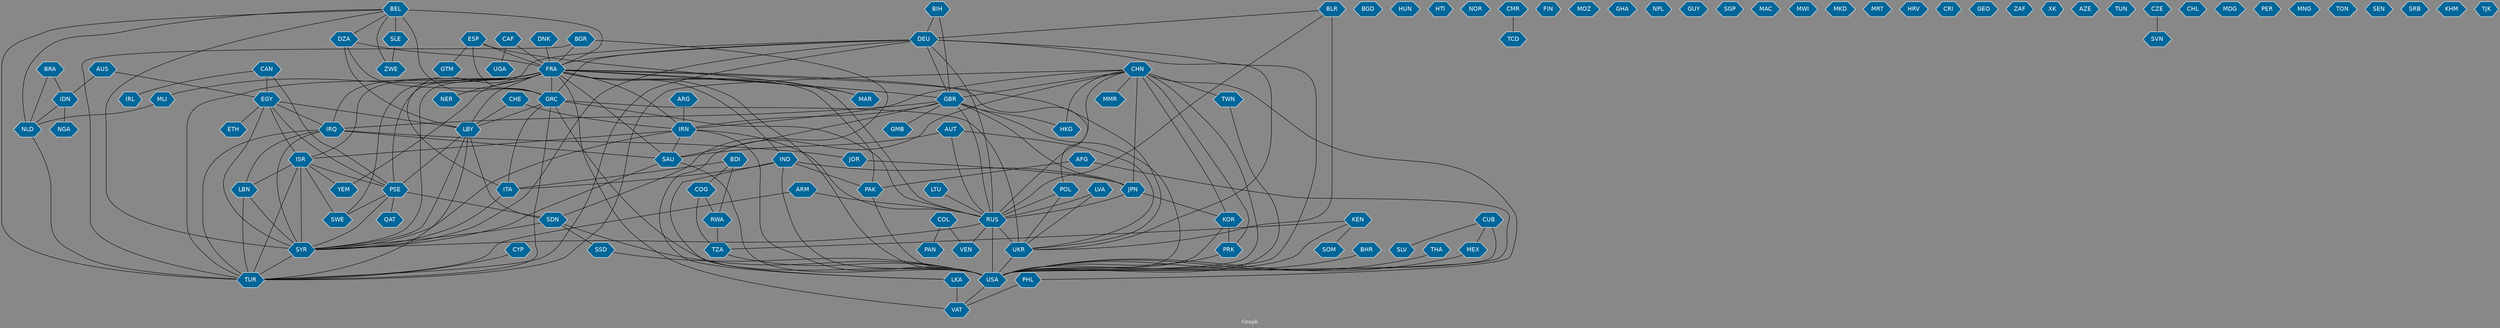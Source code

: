 // Countries together in item graph
graph {
	graph [bgcolor="#888888" fontcolor=white fontsize=12 label="Graph" outputorder=edgesfirst overlap=prism]
	node [color=white fillcolor="#006699" fontcolor=white fontname=Helvetica shape=hexagon style=filled]
	edge [arrowhead=open color=black fontcolor=white fontname=Courier fontsize=12]
		IRQ [label=IRQ]
		SYR [label=SYR]
		PRK [label=PRK]
		CHN [label=CHN]
		PSE [label=PSE]
		UKR [label=UKR]
		ISR [label=ISR]
		LBN [label=LBN]
		RUS [label=RUS]
		VEN [label=VEN]
		USA [label=USA]
		GRC [label=GRC]
		TUR [label=TUR]
		AFG [label=AFG]
		IDN [label=IDN]
		LBY [label=LBY]
		BGD [label=BGD]
		MEX [label=MEX]
		SAU [label=SAU]
		BEL [label=BEL]
		IND [label=IND]
		FRA [label=FRA]
		HUN [label=HUN]
		JOR [label=JOR]
		JPN [label=JPN]
		DEU [label=DEU]
		HTI [label=HTI]
		EGY [label=EGY]
		CAN [label=CAN]
		PAK [label=PAK]
		AUT [label=AUT]
		AUS [label=AUS]
		IRN [label=IRN]
		ETH [label=ETH]
		KOR [label=KOR]
		CHE [label=CHE]
		ITA [label=ITA]
		YEM [label=YEM]
		NER [label=NER]
		VAT [label=VAT]
		MLI [label=MLI]
		GBR [label=GBR]
		NOR [label=NOR]
		NGA [label=NGA]
		NLD [label=NLD]
		CMR [label=CMR]
		CUB [label=CUB]
		FIN [label=FIN]
		MOZ [label=MOZ]
		LKA [label=LKA]
		KEN [label=KEN]
		SOM [label=SOM]
		HKG [label=HKG]
		GHA [label=GHA]
		NPL [label=NPL]
		ARG [label=ARG]
		TWN [label=TWN]
		MAR [label=MAR]
		DZA [label=DZA]
		SSD [label=SSD]
		SDN [label=SDN]
		POL [label=POL]
		UGA [label=UGA]
		TCD [label=TCD]
		GUY [label=GUY]
		BLR [label=BLR]
		ESP [label=ESP]
		SLE [label=SLE]
		ZWE [label=ZWE]
		SGP [label=SGP]
		CAF [label=CAF]
		BHR [label=BHR]
		MAC [label=MAC]
		MWI [label=MWI]
		PHL [label=PHL]
		SLV [label=SLV]
		THA [label=THA]
		RWA [label=RWA]
		COG [label=COG]
		MKD [label=MKD]
		MMR [label=MMR]
		IRL [label=IRL]
		CYP [label=CYP]
		MRT [label=MRT]
		COL [label=COL]
		HRV [label=HRV]
		CRI [label=CRI]
		LVA [label=LVA]
		GEO [label=GEO]
		ARM [label=ARM]
		PAN [label=PAN]
		BRA [label=BRA]
		GMB [label=GMB]
		BGR [label=BGR]
		ZAF [label=ZAF]
		XK [label=XK]
		BIH [label=BIH]
		TZA [label=TZA]
		AZE [label=AZE]
		TUN [label=TUN]
		SWE [label=SWE]
		QAT [label=QAT]
		DNK [label=DNK]
		BDI [label=BDI]
		LTU [label=LTU]
		SVN [label=SVN]
		CZE [label=CZE]
		CHL [label=CHL]
		MDG [label=MDG]
		PER [label=PER]
		MNG [label=MNG]
		TON [label=TON]
		GTM [label=GTM]
		SEN [label=SEN]
		SRB [label=SRB]
		KHM [label=KHM]
		TJK [label=TJK]
			LVA -- UKR [weight=3]
			GBR -- IRN [weight=1]
			SYR -- TUR [weight=7]
			CUB -- MEX [weight=1]
			GRC -- LBY [weight=3]
			USA -- VAT [weight=1]
			FRA -- PSE [weight=2]
			PHL -- VAT [weight=8]
			FRA -- IRN [weight=4]
			CAF -- FRA [weight=2]
			LBY -- SYR [weight=2]
			CMR -- TCD [weight=3]
			LBY -- SDN [weight=2]
			THA -- USA [weight=1]
			ISR -- TUR [weight=6]
			CHN -- TUR [weight=2]
			IND -- JPN [weight=1]
			CHN -- TWN [weight=6]
			CYP -- TUR [weight=1]
			ARM -- TUR [weight=1]
			FRA -- MAR [weight=3]
			SDN -- SSD [weight=3]
			IRQ -- LBN [weight=1]
			FRA -- IND [weight=2]
			DEU -- GBR [weight=2]
			AFG -- USA [weight=2]
			CAN -- PSE [weight=1]
			BEL -- GRC [weight=6]
			IRN -- ISR [weight=3]
			BEL -- FRA [weight=2]
			CHN -- PRK [weight=4]
			COG -- RWA [weight=4]
			FRA -- YEM [weight=7]
			LBN -- TUR [weight=1]
			CAN -- IRL [weight=1]
			FRA -- MLI [weight=2]
			LBY -- TUR [weight=3]
			PRK -- USA [weight=6]
			DEU -- SYR [weight=2]
			GBR -- JPN [weight=2]
			BEL -- ZWE [weight=1]
			ISR -- LBN [weight=13]
			BRA -- NLD [weight=1]
			IRN -- SYR [weight=1]
			CAF -- UGA [weight=1]
			PSE -- SWE [weight=1]
			AUT -- RUS [weight=1]
			KOR -- PRK [weight=2]
			AUS -- EGY [weight=1]
			DEU -- RUS [weight=12]
			KOR -- USA [weight=1]
			CHN -- USA [weight=2]
			GRC -- TUR [weight=1]
			BIH -- DEU [weight=1]
			EGY -- PSE [weight=4]
			CHN -- GBR [weight=2]
			EGY -- ETH [weight=5]
			LVA -- RUS [weight=3]
			FRA -- NER [weight=1]
			EGY -- ISR [weight=1]
			BLR -- RUS [weight=4]
			IND -- USA [weight=4]
			ARG -- IRN [weight=7]
			DEU -- ITA [weight=1]
			SAU -- SYR [weight=1]
			BGR -- SDN [weight=1]
			GBR -- HKG [weight=2]
			SLE -- ZWE [weight=1]
			NLD -- TUR [weight=3]
			COL -- VEN [weight=1]
			IDN -- NLD [weight=1]
			DZA -- FRA [weight=3]
			CHE -- LBY [weight=3]
			BLR -- UKR [weight=6]
			ISR -- YEM [weight=1]
			FRA -- SAU [weight=1]
			CHN -- JPN [weight=6]
			LBN -- SYR [weight=9]
			UKR -- USA [weight=1]
			IRQ -- SAU [weight=4]
			IRQ -- SYR [weight=9]
			JPN -- RUS [weight=1]
			CZE -- SVN [weight=1]
			DEU -- GRC [weight=12]
			PSE -- SDN [weight=2]
			IDN -- NGA [weight=1]
			KEN -- SOM [weight=1]
			FRA -- GRC [weight=9]
			PSE -- QAT [weight=1]
			AUS -- IDN [weight=1]
			GBR -- IRQ [weight=1]
			SDN -- SYR [weight=2]
			ISR -- SWE [weight=1]
			BGR -- TUR [weight=1]
			GRC -- RUS [weight=8]
			IRN -- RUS [weight=2]
			FRA -- USA [weight=10]
			DEU -- FRA [weight=11]
			ISR -- PSE [weight=14]
			IND -- PAK [weight=4]
			CAN -- EGY [weight=2]
			FRA -- GBR [weight=1]
			PAK -- USA [weight=1]
			BIH -- GBR [weight=1]
			GRC -- ITA [weight=2]
			CHN -- LKA [weight=1]
			BDI -- COG [weight=1]
			ESP -- FRA [weight=5]
			ITA -- SYR [weight=3]
			BDI -- RWA [weight=1]
			RWA -- TZA [weight=1]
			TWN -- USA [weight=2]
			IND -- LKA [weight=1]
			GRC -- UKR [weight=2]
			CHN -- MMR [weight=3]
			CHE -- IRN [weight=2]
			DZA -- LBY [weight=2]
			FRA -- SYR [weight=6]
			MEX -- USA [weight=1]
			IRQ -- JOR [weight=1]
			MLI -- NLD [weight=2]
			CHN -- PHL [weight=2]
			GBR -- SAU [weight=1]
			RUS -- UKR [weight=34]
			FRA -- SWE [weight=1]
			FRA -- RUS [weight=3]
			IRN -- USA [weight=3]
			GRC -- USA [weight=1]
			GBR -- RUS [weight=3]
			AUT -- UKR [weight=1]
			IRN -- SAU [weight=3]
			JOR -- JPN [weight=8]
			EGY -- IRQ [weight=1]
			POL -- RUS [weight=4]
			EGY -- LBY [weight=1]
			CHN -- KOR [weight=1]
			GBR -- GMB [weight=1]
			GBR -- USA [weight=5]
			BEL -- NLD [weight=2]
			SDN -- USA [weight=1]
			FRA -- PAK [weight=1]
			LKA -- VAT [weight=16]
			EGY -- SYR [weight=1]
			BDI -- ITA [weight=1]
			ESP -- GRC [weight=4]
			DEU -- UKR [weight=11]
			BGR -- FRA [weight=4]
			RUS -- VEN [weight=1]
			IND -- ITA [weight=1]
			LTU -- RUS [weight=2]
			ISR -- SYR [weight=10]
			ARM -- RUS [weight=3]
			PSE -- SYR [weight=4]
			TZA -- USA [weight=1]
			FRA -- IRQ [weight=3]
			FRA -- POL [weight=1]
			JPN -- KOR [weight=1]
			FRA -- VAT [weight=2]
			BEL -- SLE [weight=1]
			FRA -- TUR [weight=11]
			AUT -- SAU [weight=1]
			COL -- PAN [weight=1]
			BRA -- IDN [weight=1]
			KEN -- USA [weight=1]
			BEL -- SYR [weight=2]
			CHN -- IRN [weight=1]
			DEU -- TUR [weight=1]
			AFG -- PAK [weight=2]
			BLR -- DEU [weight=1]
			SSD -- USA [weight=1]
			CHN -- RUS [weight=1]
			BEL -- TUR [weight=1]
			RUS -- USA [weight=5]
			BEL -- DZA [weight=2]
			COG -- TZA [weight=1]
			DEU -- USA [weight=1]
			CUB -- USA [weight=5]
			DNK -- FRA [weight=2]
			RUS -- SYR [weight=8]
			ESP -- MAR [weight=1]
			POL -- UKR [weight=1]
			DZA -- GRC [weight=2]
			FRA -- ISR [weight=9]
			ESP -- GTM [weight=1]
			BHR -- USA [weight=1]
			IRQ -- TUR [weight=1]
			FRA -- UKR [weight=6]
			CUB -- SLV [weight=1]
			LBY -- PSE [weight=2]
			FRA -- LBY [weight=1]
			KEN -- TZA [weight=1]
			CHN -- HKG [weight=4]
			SAU -- USA [weight=5]
}